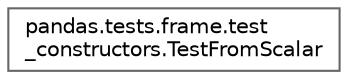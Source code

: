 digraph "Graphical Class Hierarchy"
{
 // LATEX_PDF_SIZE
  bgcolor="transparent";
  edge [fontname=Helvetica,fontsize=10,labelfontname=Helvetica,labelfontsize=10];
  node [fontname=Helvetica,fontsize=10,shape=box,height=0.2,width=0.4];
  rankdir="LR";
  Node0 [id="Node000000",label="pandas.tests.frame.test\l_constructors.TestFromScalar",height=0.2,width=0.4,color="grey40", fillcolor="white", style="filled",URL="$db/d52/classpandas_1_1tests_1_1frame_1_1test__constructors_1_1TestFromScalar.html",tooltip=" "];
}
